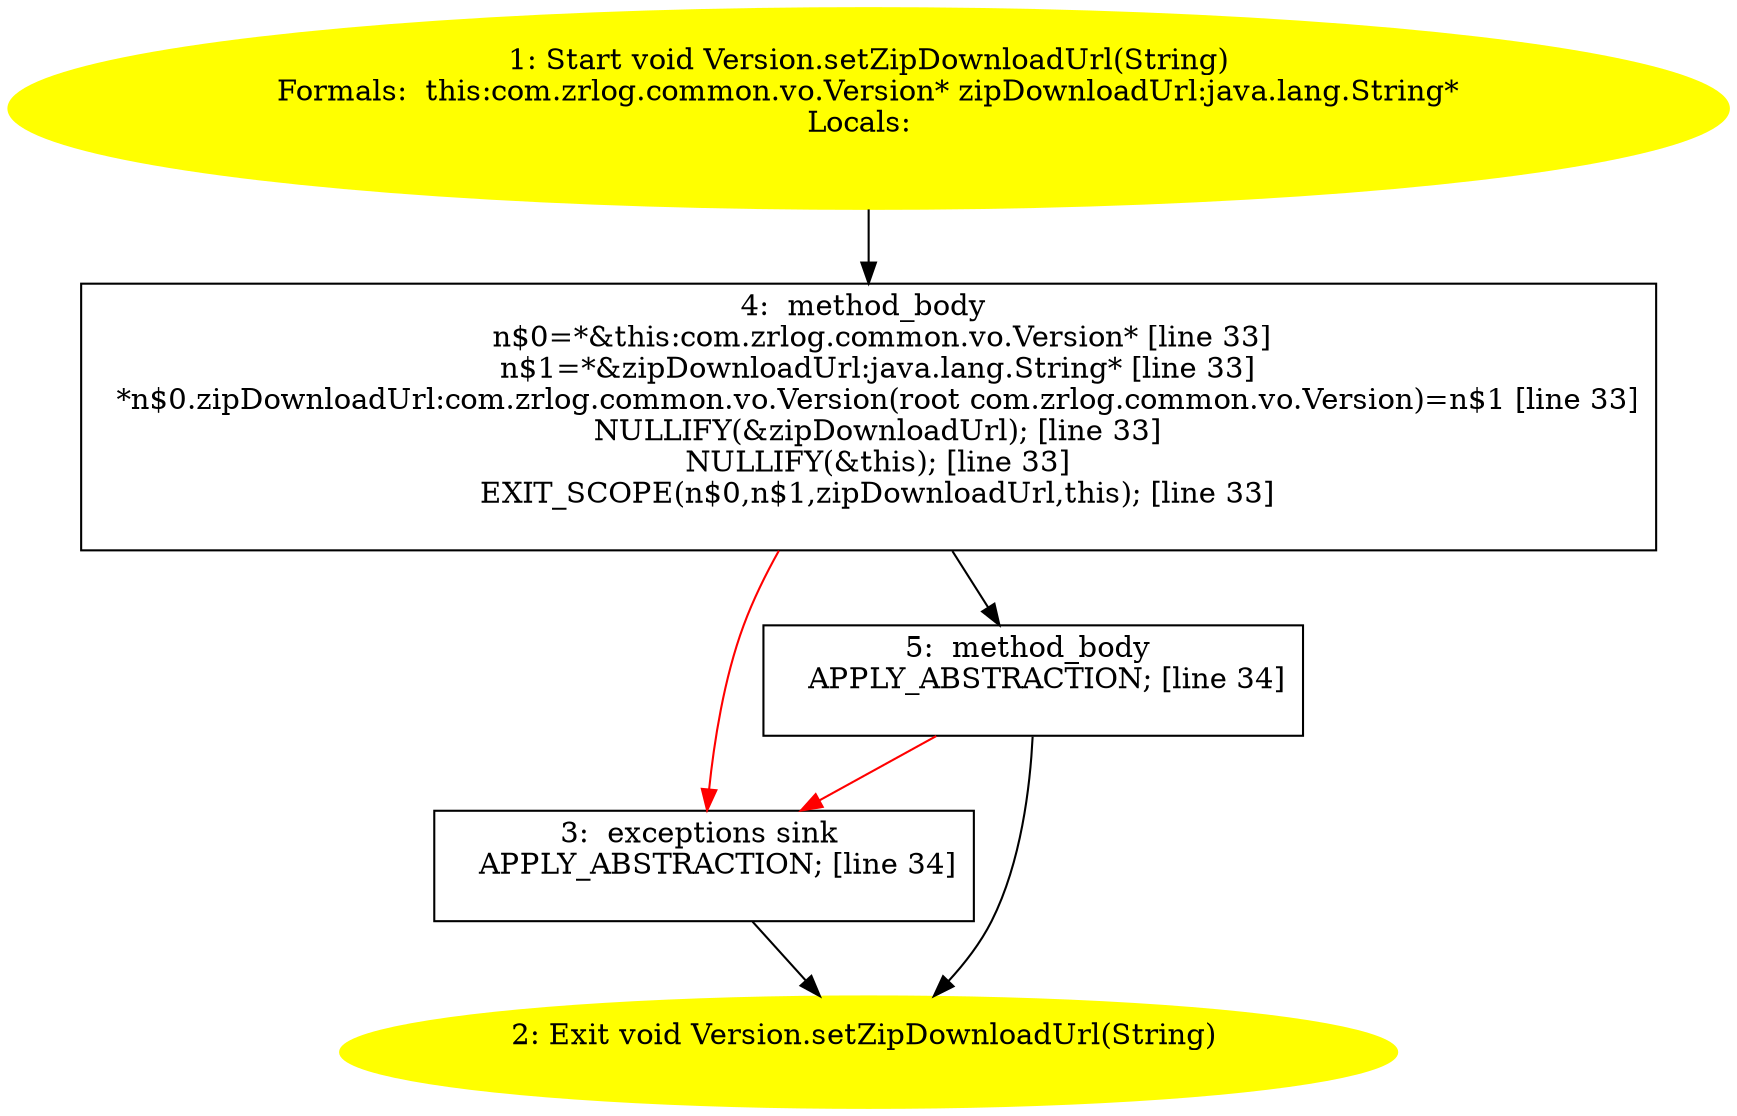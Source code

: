 /* @generated */
digraph cfg {
"com.zrlog.common.vo.Version.setZipDownloadUrl(java.lang.String):void.3ff0fd433ca0d1f33d5ddc4fcf6c11b6_1" [label="1: Start void Version.setZipDownloadUrl(String)\nFormals:  this:com.zrlog.common.vo.Version* zipDownloadUrl:java.lang.String*\nLocals:  \n  " color=yellow style=filled]
	

	 "com.zrlog.common.vo.Version.setZipDownloadUrl(java.lang.String):void.3ff0fd433ca0d1f33d5ddc4fcf6c11b6_1" -> "com.zrlog.common.vo.Version.setZipDownloadUrl(java.lang.String):void.3ff0fd433ca0d1f33d5ddc4fcf6c11b6_4" ;
"com.zrlog.common.vo.Version.setZipDownloadUrl(java.lang.String):void.3ff0fd433ca0d1f33d5ddc4fcf6c11b6_2" [label="2: Exit void Version.setZipDownloadUrl(String) \n  " color=yellow style=filled]
	

"com.zrlog.common.vo.Version.setZipDownloadUrl(java.lang.String):void.3ff0fd433ca0d1f33d5ddc4fcf6c11b6_3" [label="3:  exceptions sink \n   APPLY_ABSTRACTION; [line 34]\n " shape="box"]
	

	 "com.zrlog.common.vo.Version.setZipDownloadUrl(java.lang.String):void.3ff0fd433ca0d1f33d5ddc4fcf6c11b6_3" -> "com.zrlog.common.vo.Version.setZipDownloadUrl(java.lang.String):void.3ff0fd433ca0d1f33d5ddc4fcf6c11b6_2" ;
"com.zrlog.common.vo.Version.setZipDownloadUrl(java.lang.String):void.3ff0fd433ca0d1f33d5ddc4fcf6c11b6_4" [label="4:  method_body \n   n$0=*&this:com.zrlog.common.vo.Version* [line 33]\n  n$1=*&zipDownloadUrl:java.lang.String* [line 33]\n  *n$0.zipDownloadUrl:com.zrlog.common.vo.Version(root com.zrlog.common.vo.Version)=n$1 [line 33]\n  NULLIFY(&zipDownloadUrl); [line 33]\n  NULLIFY(&this); [line 33]\n  EXIT_SCOPE(n$0,n$1,zipDownloadUrl,this); [line 33]\n " shape="box"]
	

	 "com.zrlog.common.vo.Version.setZipDownloadUrl(java.lang.String):void.3ff0fd433ca0d1f33d5ddc4fcf6c11b6_4" -> "com.zrlog.common.vo.Version.setZipDownloadUrl(java.lang.String):void.3ff0fd433ca0d1f33d5ddc4fcf6c11b6_5" ;
	 "com.zrlog.common.vo.Version.setZipDownloadUrl(java.lang.String):void.3ff0fd433ca0d1f33d5ddc4fcf6c11b6_4" -> "com.zrlog.common.vo.Version.setZipDownloadUrl(java.lang.String):void.3ff0fd433ca0d1f33d5ddc4fcf6c11b6_3" [color="red" ];
"com.zrlog.common.vo.Version.setZipDownloadUrl(java.lang.String):void.3ff0fd433ca0d1f33d5ddc4fcf6c11b6_5" [label="5:  method_body \n   APPLY_ABSTRACTION; [line 34]\n " shape="box"]
	

	 "com.zrlog.common.vo.Version.setZipDownloadUrl(java.lang.String):void.3ff0fd433ca0d1f33d5ddc4fcf6c11b6_5" -> "com.zrlog.common.vo.Version.setZipDownloadUrl(java.lang.String):void.3ff0fd433ca0d1f33d5ddc4fcf6c11b6_2" ;
	 "com.zrlog.common.vo.Version.setZipDownloadUrl(java.lang.String):void.3ff0fd433ca0d1f33d5ddc4fcf6c11b6_5" -> "com.zrlog.common.vo.Version.setZipDownloadUrl(java.lang.String):void.3ff0fd433ca0d1f33d5ddc4fcf6c11b6_3" [color="red" ];
}
